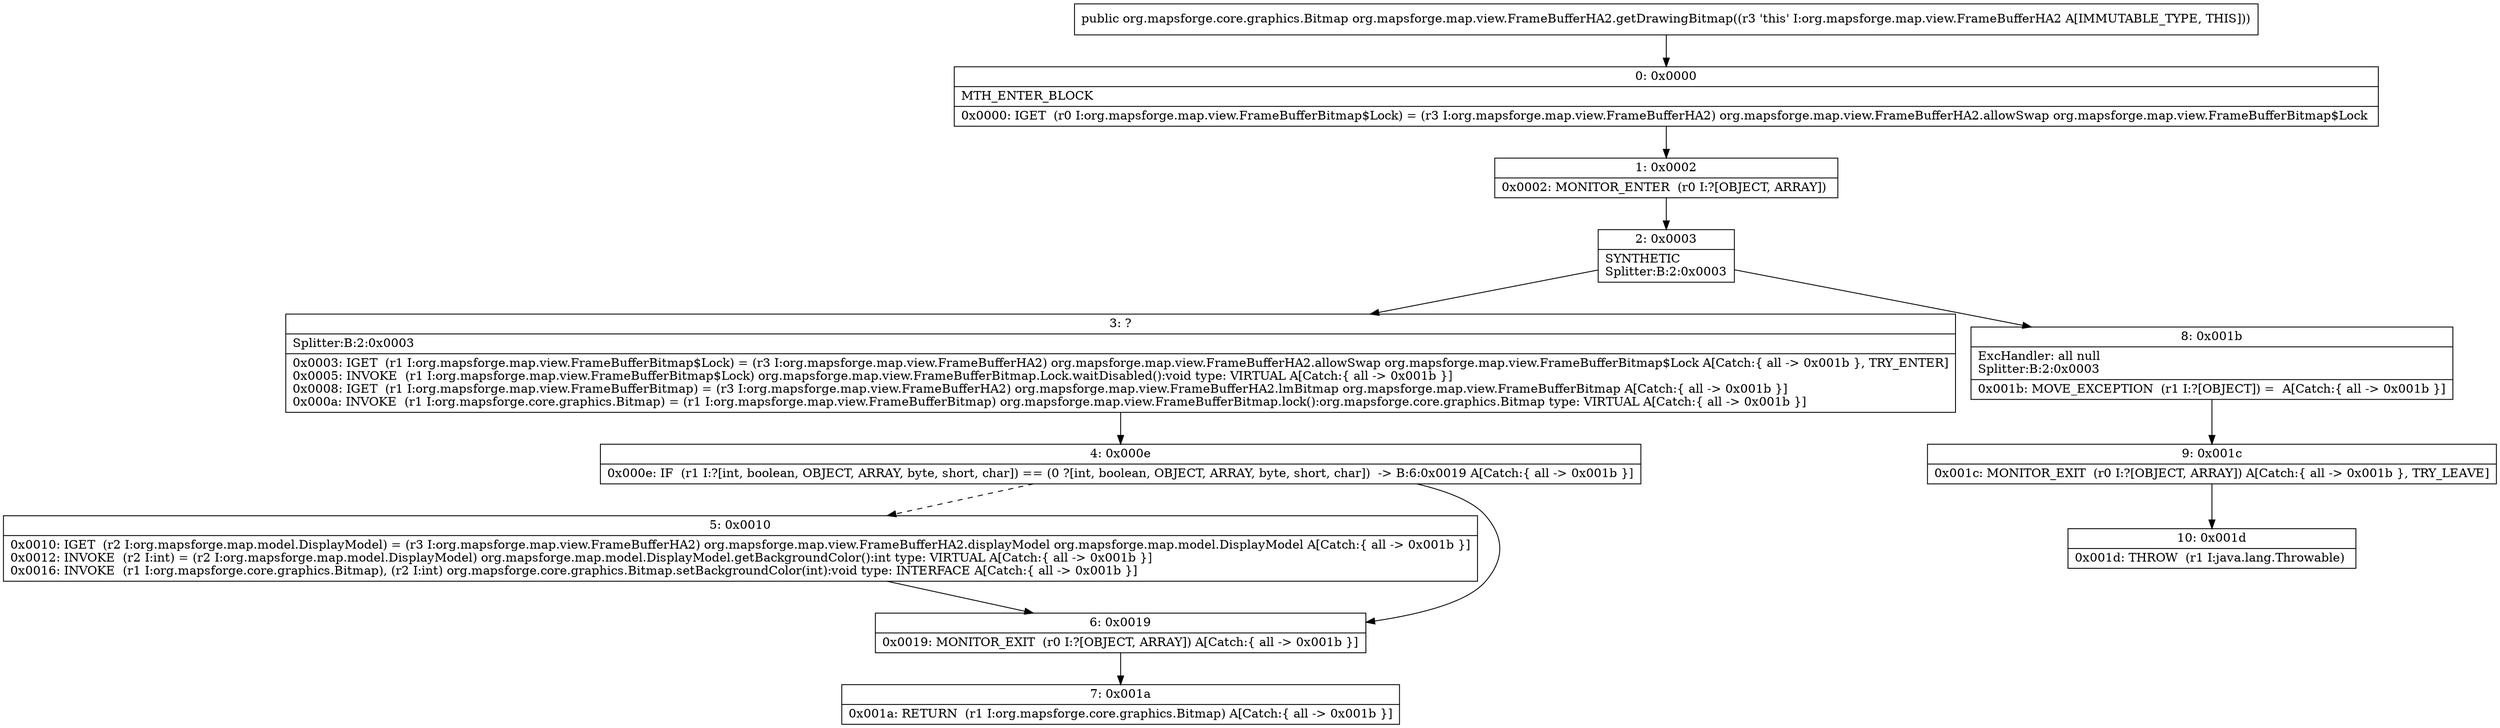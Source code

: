 digraph "CFG fororg.mapsforge.map.view.FrameBufferHA2.getDrawingBitmap()Lorg\/mapsforge\/core\/graphics\/Bitmap;" {
Node_0 [shape=record,label="{0\:\ 0x0000|MTH_ENTER_BLOCK\l|0x0000: IGET  (r0 I:org.mapsforge.map.view.FrameBufferBitmap$Lock) = (r3 I:org.mapsforge.map.view.FrameBufferHA2) org.mapsforge.map.view.FrameBufferHA2.allowSwap org.mapsforge.map.view.FrameBufferBitmap$Lock \l}"];
Node_1 [shape=record,label="{1\:\ 0x0002|0x0002: MONITOR_ENTER  (r0 I:?[OBJECT, ARRAY]) \l}"];
Node_2 [shape=record,label="{2\:\ 0x0003|SYNTHETIC\lSplitter:B:2:0x0003\l}"];
Node_3 [shape=record,label="{3\:\ ?|Splitter:B:2:0x0003\l|0x0003: IGET  (r1 I:org.mapsforge.map.view.FrameBufferBitmap$Lock) = (r3 I:org.mapsforge.map.view.FrameBufferHA2) org.mapsforge.map.view.FrameBufferHA2.allowSwap org.mapsforge.map.view.FrameBufferBitmap$Lock A[Catch:\{ all \-\> 0x001b \}, TRY_ENTER]\l0x0005: INVOKE  (r1 I:org.mapsforge.map.view.FrameBufferBitmap$Lock) org.mapsforge.map.view.FrameBufferBitmap.Lock.waitDisabled():void type: VIRTUAL A[Catch:\{ all \-\> 0x001b \}]\l0x0008: IGET  (r1 I:org.mapsforge.map.view.FrameBufferBitmap) = (r3 I:org.mapsforge.map.view.FrameBufferHA2) org.mapsforge.map.view.FrameBufferHA2.lmBitmap org.mapsforge.map.view.FrameBufferBitmap A[Catch:\{ all \-\> 0x001b \}]\l0x000a: INVOKE  (r1 I:org.mapsforge.core.graphics.Bitmap) = (r1 I:org.mapsforge.map.view.FrameBufferBitmap) org.mapsforge.map.view.FrameBufferBitmap.lock():org.mapsforge.core.graphics.Bitmap type: VIRTUAL A[Catch:\{ all \-\> 0x001b \}]\l}"];
Node_4 [shape=record,label="{4\:\ 0x000e|0x000e: IF  (r1 I:?[int, boolean, OBJECT, ARRAY, byte, short, char]) == (0 ?[int, boolean, OBJECT, ARRAY, byte, short, char])  \-\> B:6:0x0019 A[Catch:\{ all \-\> 0x001b \}]\l}"];
Node_5 [shape=record,label="{5\:\ 0x0010|0x0010: IGET  (r2 I:org.mapsforge.map.model.DisplayModel) = (r3 I:org.mapsforge.map.view.FrameBufferHA2) org.mapsforge.map.view.FrameBufferHA2.displayModel org.mapsforge.map.model.DisplayModel A[Catch:\{ all \-\> 0x001b \}]\l0x0012: INVOKE  (r2 I:int) = (r2 I:org.mapsforge.map.model.DisplayModel) org.mapsforge.map.model.DisplayModel.getBackgroundColor():int type: VIRTUAL A[Catch:\{ all \-\> 0x001b \}]\l0x0016: INVOKE  (r1 I:org.mapsforge.core.graphics.Bitmap), (r2 I:int) org.mapsforge.core.graphics.Bitmap.setBackgroundColor(int):void type: INTERFACE A[Catch:\{ all \-\> 0x001b \}]\l}"];
Node_6 [shape=record,label="{6\:\ 0x0019|0x0019: MONITOR_EXIT  (r0 I:?[OBJECT, ARRAY]) A[Catch:\{ all \-\> 0x001b \}]\l}"];
Node_7 [shape=record,label="{7\:\ 0x001a|0x001a: RETURN  (r1 I:org.mapsforge.core.graphics.Bitmap) A[Catch:\{ all \-\> 0x001b \}]\l}"];
Node_8 [shape=record,label="{8\:\ 0x001b|ExcHandler: all null\lSplitter:B:2:0x0003\l|0x001b: MOVE_EXCEPTION  (r1 I:?[OBJECT]) =  A[Catch:\{ all \-\> 0x001b \}]\l}"];
Node_9 [shape=record,label="{9\:\ 0x001c|0x001c: MONITOR_EXIT  (r0 I:?[OBJECT, ARRAY]) A[Catch:\{ all \-\> 0x001b \}, TRY_LEAVE]\l}"];
Node_10 [shape=record,label="{10\:\ 0x001d|0x001d: THROW  (r1 I:java.lang.Throwable) \l}"];
MethodNode[shape=record,label="{public org.mapsforge.core.graphics.Bitmap org.mapsforge.map.view.FrameBufferHA2.getDrawingBitmap((r3 'this' I:org.mapsforge.map.view.FrameBufferHA2 A[IMMUTABLE_TYPE, THIS])) }"];
MethodNode -> Node_0;
Node_0 -> Node_1;
Node_1 -> Node_2;
Node_2 -> Node_3;
Node_2 -> Node_8;
Node_3 -> Node_4;
Node_4 -> Node_5[style=dashed];
Node_4 -> Node_6;
Node_5 -> Node_6;
Node_6 -> Node_7;
Node_8 -> Node_9;
Node_9 -> Node_10;
}

